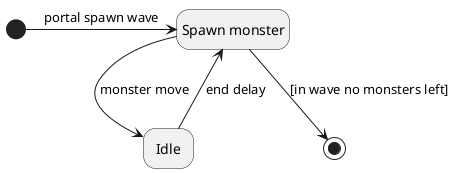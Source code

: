 @startuml
'!include ../skin/darcula.txt
'skinparam monochrome true
hide empty description


state "Spawn monster" as spawnM
state "Idle" as idle

[*] -right-> spawnM : portal spawn wave
spawnM -right-> idle : monster move
idle --> spawnM : end delay
spawnM -down-> [*] : [in wave no monsters left]



@enduml
